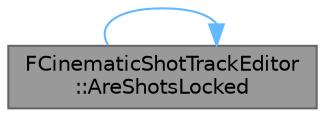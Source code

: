 digraph "FCinematicShotTrackEditor::AreShotsLocked"
{
 // INTERACTIVE_SVG=YES
 // LATEX_PDF_SIZE
  bgcolor="transparent";
  edge [fontname=Helvetica,fontsize=10,labelfontname=Helvetica,labelfontsize=10];
  node [fontname=Helvetica,fontsize=10,shape=box,height=0.2,width=0.4];
  rankdir="LR";
  Node1 [id="Node000001",label="FCinematicShotTrackEditor\l::AreShotsLocked",height=0.2,width=0.4,color="gray40", fillcolor="grey60", style="filled", fontcolor="black",tooltip="Delegate for shots button lock state."];
  Node1 -> Node1 [id="edge1_Node000001_Node000001",color="steelblue1",style="solid",tooltip=" "];
}
